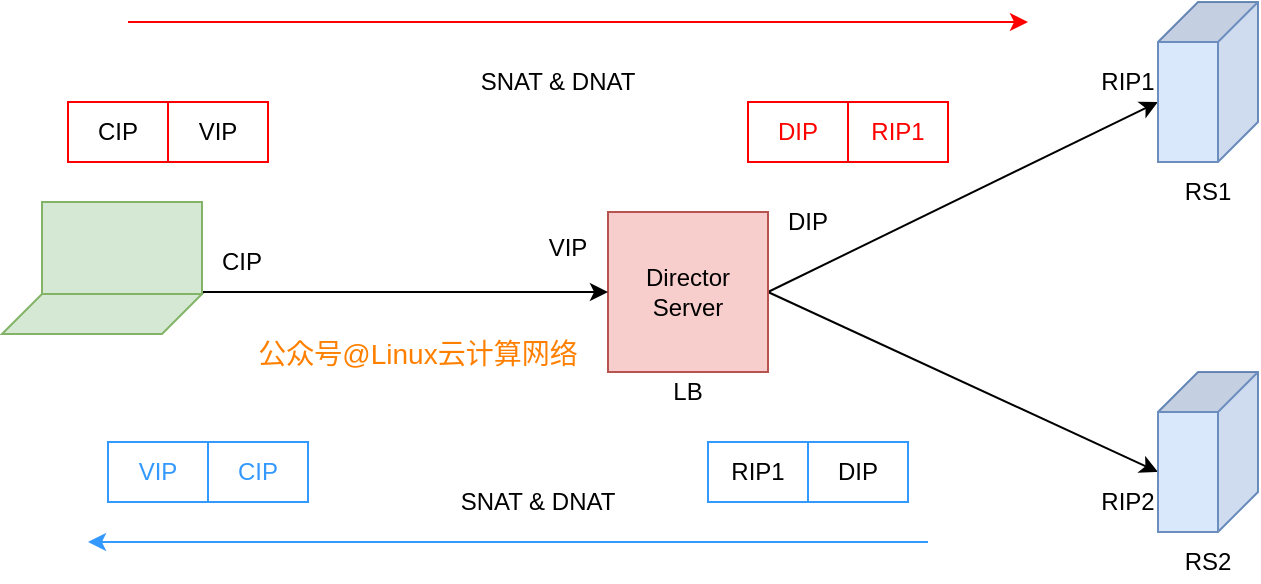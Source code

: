 <mxfile version="13.1.2" type="github">
  <diagram id="chyuBHoh4l87bvR5lXpy" name="Page-1">
    <mxGraphModel dx="1422" dy="713" grid="1" gridSize="10" guides="1" tooltips="1" connect="1" arrows="1" fold="1" page="1" pageScale="1" pageWidth="827" pageHeight="1169" math="0" shadow="0">
      <root>
        <mxCell id="0" />
        <mxCell id="1" parent="0" />
        <mxCell id="nx30veJoHJvd5V81R-aq-1" style="rounded=0;orthogonalLoop=1;jettySize=auto;html=1;exitX=1;exitY=0.5;exitDx=0;exitDy=0;entryX=0;entryY=0;entryDx=50;entryDy=50;entryPerimeter=0;" parent="1" source="nx30veJoHJvd5V81R-aq-3" target="nx30veJoHJvd5V81R-aq-4" edge="1">
          <mxGeometry relative="1" as="geometry" />
        </mxCell>
        <mxCell id="nx30veJoHJvd5V81R-aq-2" style="edgeStyle=none;rounded=0;orthogonalLoop=1;jettySize=auto;html=1;exitX=1;exitY=0.5;exitDx=0;exitDy=0;entryX=0;entryY=0;entryDx=50;entryDy=50;entryPerimeter=0;" parent="1" source="nx30veJoHJvd5V81R-aq-3" target="nx30veJoHJvd5V81R-aq-5" edge="1">
          <mxGeometry relative="1" as="geometry" />
        </mxCell>
        <mxCell id="nx30veJoHJvd5V81R-aq-3" value="Director&lt;br&gt;Server" style="whiteSpace=wrap;html=1;aspect=fixed;fillColor=#f8cecc;strokeColor=#b85450;" parent="1" vertex="1">
          <mxGeometry x="330" y="245" width="80" height="80" as="geometry" />
        </mxCell>
        <mxCell id="nx30veJoHJvd5V81R-aq-4" value="" style="shape=cube;whiteSpace=wrap;html=1;boundedLbl=1;backgroundOutline=1;darkOpacity=0.05;darkOpacity2=0.1;rotation=90;fillColor=#dae8fc;strokeColor=#6c8ebf;" parent="1" vertex="1">
          <mxGeometry x="590" y="155" width="80" height="50" as="geometry" />
        </mxCell>
        <mxCell id="nx30veJoHJvd5V81R-aq-5" value="" style="shape=cube;whiteSpace=wrap;html=1;boundedLbl=1;backgroundOutline=1;darkOpacity=0.05;darkOpacity2=0.1;rotation=90;fillColor=#dae8fc;strokeColor=#6c8ebf;" parent="1" vertex="1">
          <mxGeometry x="590" y="340" width="80" height="50" as="geometry" />
        </mxCell>
        <mxCell id="nx30veJoHJvd5V81R-aq-6" value="RS1" style="text;html=1;strokeColor=none;fillColor=none;align=center;verticalAlign=middle;whiteSpace=wrap;rounded=0;" parent="1" vertex="1">
          <mxGeometry x="610" y="225" width="40" height="20" as="geometry" />
        </mxCell>
        <mxCell id="nx30veJoHJvd5V81R-aq-7" value="RS2" style="text;html=1;strokeColor=none;fillColor=none;align=center;verticalAlign=middle;whiteSpace=wrap;rounded=0;" parent="1" vertex="1">
          <mxGeometry x="610" y="410" width="40" height="20" as="geometry" />
        </mxCell>
        <mxCell id="nx30veJoHJvd5V81R-aq-8" value="" style="edgeStyle=orthogonalEdgeStyle;rounded=0;orthogonalLoop=1;jettySize=auto;html=1;entryX=0;entryY=0.5;entryDx=0;entryDy=0;exitX=1;exitY=1;exitDx=0;exitDy=0;" parent="1" source="nx30veJoHJvd5V81R-aq-9" target="nx30veJoHJvd5V81R-aq-3" edge="1">
          <mxGeometry relative="1" as="geometry">
            <mxPoint x="130" y="275" as="targetPoint" />
            <Array as="points">
              <mxPoint x="50" y="285" />
            </Array>
          </mxGeometry>
        </mxCell>
        <mxCell id="nx30veJoHJvd5V81R-aq-9" value="" style="rounded=0;whiteSpace=wrap;html=1;fillColor=#d5e8d4;strokeColor=#82b366;" parent="1" vertex="1">
          <mxGeometry x="47" y="240" width="80" height="46" as="geometry" />
        </mxCell>
        <mxCell id="nx30veJoHJvd5V81R-aq-10" value="" style="shape=parallelogram;perimeter=parallelogramPerimeter;whiteSpace=wrap;html=1;fillColor=#d5e8d4;strokeColor=#82b366;" parent="1" vertex="1">
          <mxGeometry x="27" y="286" width="100" height="20" as="geometry" />
        </mxCell>
        <mxCell id="nx30veJoHJvd5V81R-aq-11" value="LB" style="text;html=1;strokeColor=none;fillColor=none;align=center;verticalAlign=middle;whiteSpace=wrap;rounded=0;dashed=1;" parent="1" vertex="1">
          <mxGeometry x="350" y="325" width="40" height="20" as="geometry" />
        </mxCell>
        <mxCell id="nx30veJoHJvd5V81R-aq-12" value="VIP" style="text;html=1;strokeColor=none;fillColor=none;align=center;verticalAlign=middle;whiteSpace=wrap;rounded=0;" parent="1" vertex="1">
          <mxGeometry x="290" y="253" width="40" height="20" as="geometry" />
        </mxCell>
        <mxCell id="nx30veJoHJvd5V81R-aq-13" value="DIP" style="text;html=1;strokeColor=none;fillColor=none;align=center;verticalAlign=middle;whiteSpace=wrap;rounded=0;" parent="1" vertex="1">
          <mxGeometry x="410" y="240" width="40" height="20" as="geometry" />
        </mxCell>
        <mxCell id="nx30veJoHJvd5V81R-aq-14" value="RIP1" style="text;html=1;strokeColor=none;fillColor=none;align=center;verticalAlign=middle;whiteSpace=wrap;rounded=0;" parent="1" vertex="1">
          <mxGeometry x="570" y="170" width="40" height="20" as="geometry" />
        </mxCell>
        <mxCell id="nx30veJoHJvd5V81R-aq-15" value="RIP2" style="text;html=1;strokeColor=none;fillColor=none;align=center;verticalAlign=middle;whiteSpace=wrap;rounded=0;" parent="1" vertex="1">
          <mxGeometry x="570" y="380" width="40" height="20" as="geometry" />
        </mxCell>
        <mxCell id="nx30veJoHJvd5V81R-aq-16" value="CIP" style="text;html=1;strokeColor=none;fillColor=none;align=center;verticalAlign=middle;whiteSpace=wrap;rounded=0;" parent="1" vertex="1">
          <mxGeometry x="127" y="260" width="40" height="20" as="geometry" />
        </mxCell>
        <mxCell id="nx30veJoHJvd5V81R-aq-17" value="CIP" style="rounded=0;whiteSpace=wrap;html=1;strokeColor=#FF0000;" parent="1" vertex="1">
          <mxGeometry x="60" y="190" width="50" height="30" as="geometry" />
        </mxCell>
        <mxCell id="nx30veJoHJvd5V81R-aq-18" value="VIP" style="rounded=0;whiteSpace=wrap;html=1;strokeColor=#FF0000;" parent="1" vertex="1">
          <mxGeometry x="110" y="190" width="50" height="30" as="geometry" />
        </mxCell>
        <mxCell id="nx30veJoHJvd5V81R-aq-19" value="&lt;font color=&quot;#ff0000&quot;&gt;DIP&lt;/font&gt;" style="rounded=0;whiteSpace=wrap;html=1;strokeColor=#FF0000;" parent="1" vertex="1">
          <mxGeometry x="400" y="190" width="50" height="30" as="geometry" />
        </mxCell>
        <mxCell id="nx30veJoHJvd5V81R-aq-20" value="&lt;font color=&quot;#ff0000&quot;&gt;RIP1&lt;/font&gt;" style="rounded=0;whiteSpace=wrap;html=1;strokeColor=#FF0000;" parent="1" vertex="1">
          <mxGeometry x="450" y="190" width="50" height="30" as="geometry" />
        </mxCell>
        <mxCell id="nx30veJoHJvd5V81R-aq-21" value="" style="endArrow=classic;html=1;strokeColor=#FF0000;" parent="1" edge="1">
          <mxGeometry width="50" height="50" relative="1" as="geometry">
            <mxPoint x="90" y="150" as="sourcePoint" />
            <mxPoint x="540" y="150" as="targetPoint" />
          </mxGeometry>
        </mxCell>
        <mxCell id="nx30veJoHJvd5V81R-aq-22" value="" style="endArrow=classic;html=1;strokeColor=#3399FF;" parent="1" edge="1">
          <mxGeometry width="50" height="50" relative="1" as="geometry">
            <mxPoint x="490" y="410" as="sourcePoint" />
            <mxPoint x="70" y="410" as="targetPoint" />
          </mxGeometry>
        </mxCell>
        <mxCell id="nx30veJoHJvd5V81R-aq-23" value="RIP1" style="rounded=0;whiteSpace=wrap;html=1;strokeColor=#3399FF;" parent="1" vertex="1">
          <mxGeometry x="380" y="360" width="50" height="30" as="geometry" />
        </mxCell>
        <mxCell id="nx30veJoHJvd5V81R-aq-24" value="DIP" style="rounded=0;whiteSpace=wrap;html=1;strokeColor=#3399FF;" parent="1" vertex="1">
          <mxGeometry x="430" y="360" width="50" height="30" as="geometry" />
        </mxCell>
        <mxCell id="nx30veJoHJvd5V81R-aq-25" value="&lt;font color=&quot;#3399ff&quot;&gt;VIP&lt;/font&gt;" style="rounded=0;whiteSpace=wrap;html=1;strokeColor=#3399FF;" parent="1" vertex="1">
          <mxGeometry x="80" y="360" width="50" height="30" as="geometry" />
        </mxCell>
        <mxCell id="nx30veJoHJvd5V81R-aq-26" value="&lt;font color=&quot;#3399ff&quot;&gt;CIP&lt;/font&gt;" style="rounded=0;whiteSpace=wrap;html=1;strokeColor=#3399FF;" parent="1" vertex="1">
          <mxGeometry x="130" y="360" width="50" height="30" as="geometry" />
        </mxCell>
        <mxCell id="nx30veJoHJvd5V81R-aq-27" value="SNAT &amp;amp; DNAT" style="text;html=1;strokeColor=none;fillColor=none;align=center;verticalAlign=middle;whiteSpace=wrap;rounded=0;" parent="1" vertex="1">
          <mxGeometry x="260" y="170" width="90" height="20" as="geometry" />
        </mxCell>
        <mxCell id="nx30veJoHJvd5V81R-aq-28" value="SNAT &amp;amp; DNAT" style="text;html=1;strokeColor=none;fillColor=none;align=center;verticalAlign=middle;whiteSpace=wrap;rounded=0;" parent="1" vertex="1">
          <mxGeometry x="250" y="380" width="90" height="20" as="geometry" />
        </mxCell>
        <mxCell id="FkArIqDUuKB70V9MHei6-1" value="&lt;font color=&quot;#ff8000&quot; style=&quot;font-size: 14px&quot;&gt;公众号@Linux云计算网络&lt;/font&gt;" style="text;html=1;strokeColor=none;fillColor=none;align=center;verticalAlign=middle;whiteSpace=wrap;rounded=0;" vertex="1" parent="1">
          <mxGeometry x="150" y="306" width="170" height="20" as="geometry" />
        </mxCell>
      </root>
    </mxGraphModel>
  </diagram>
</mxfile>

